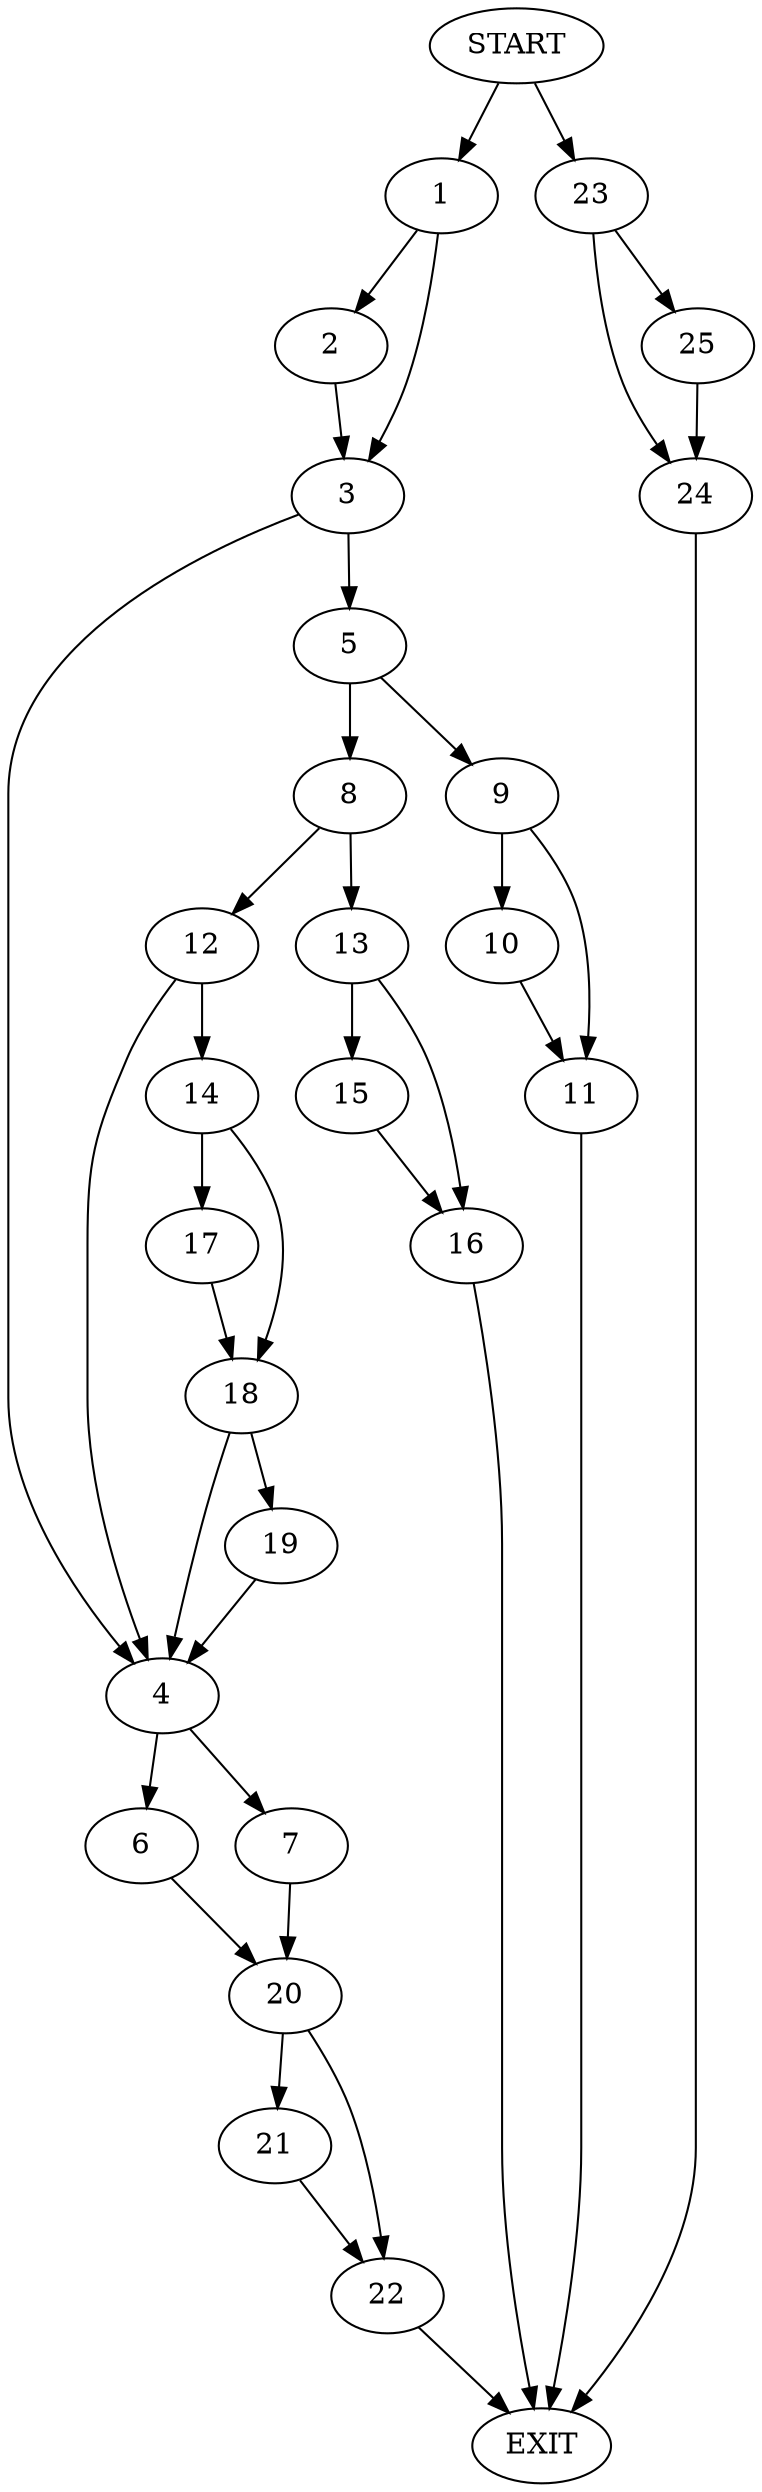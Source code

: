 digraph {
0 [label="START"]
26 [label="EXIT"]
0 -> 1
1 -> 2
1 -> 3
3 -> 4
3 -> 5
2 -> 3
4 -> 6
4 -> 7
5 -> 8
5 -> 9
9 -> 10
9 -> 11
8 -> 12
8 -> 13
11 -> 26
10 -> 11
12 -> 14
12 -> 4
13 -> 15
13 -> 16
16 -> 26
15 -> 16
14 -> 17
14 -> 18
17 -> 18
18 -> 4
18 -> 19
19 -> 4
6 -> 20
7 -> 20
20 -> 21
20 -> 22
21 -> 22
22 -> 26
0 -> 23
23 -> 24
23 -> 25
25 -> 24
24 -> 26
}
